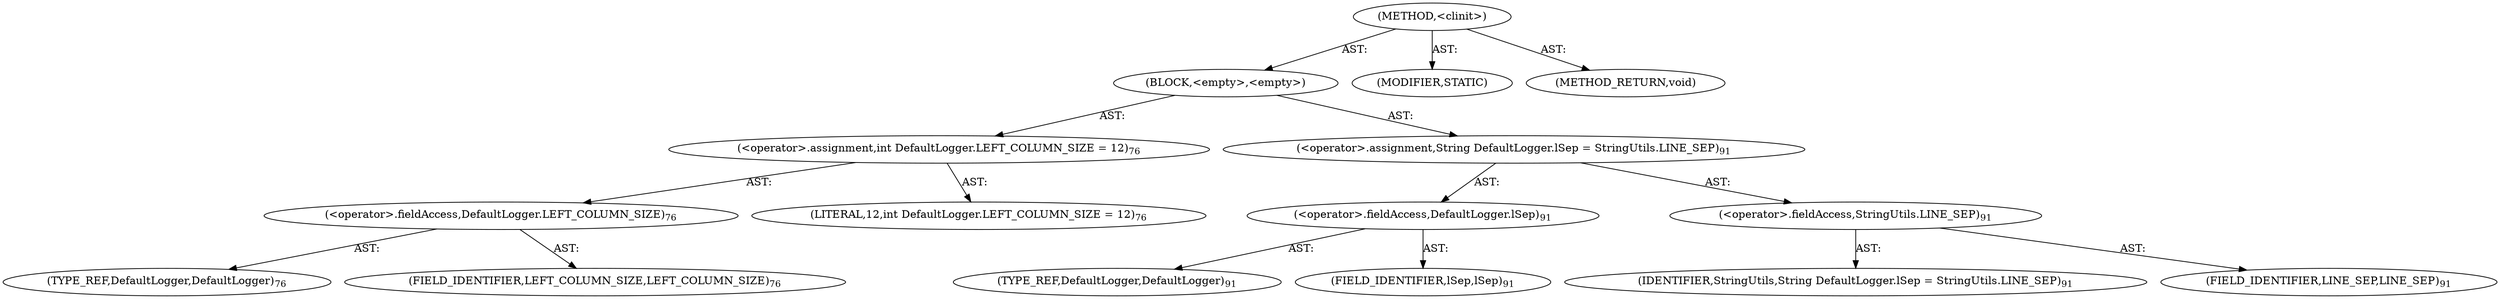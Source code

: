digraph "&lt;clinit&gt;" {  
"111669149711" [label = <(METHOD,&lt;clinit&gt;)> ]
"25769803811" [label = <(BLOCK,&lt;empty&gt;,&lt;empty&gt;)> ]
"30064771231" [label = <(&lt;operator&gt;.assignment,int DefaultLogger.LEFT_COLUMN_SIZE = 12)<SUB>76</SUB>> ]
"30064771232" [label = <(&lt;operator&gt;.fieldAccess,DefaultLogger.LEFT_COLUMN_SIZE)<SUB>76</SUB>> ]
"180388626437" [label = <(TYPE_REF,DefaultLogger,DefaultLogger)<SUB>76</SUB>> ]
"55834574883" [label = <(FIELD_IDENTIFIER,LEFT_COLUMN_SIZE,LEFT_COLUMN_SIZE)<SUB>76</SUB>> ]
"90194313234" [label = <(LITERAL,12,int DefaultLogger.LEFT_COLUMN_SIZE = 12)<SUB>76</SUB>> ]
"30064771233" [label = <(&lt;operator&gt;.assignment,String DefaultLogger.lSep = StringUtils.LINE_SEP)<SUB>91</SUB>> ]
"30064771234" [label = <(&lt;operator&gt;.fieldAccess,DefaultLogger.lSep)<SUB>91</SUB>> ]
"180388626438" [label = <(TYPE_REF,DefaultLogger,DefaultLogger)<SUB>91</SUB>> ]
"55834574884" [label = <(FIELD_IDENTIFIER,lSep,lSep)<SUB>91</SUB>> ]
"30064771235" [label = <(&lt;operator&gt;.fieldAccess,StringUtils.LINE_SEP)<SUB>91</SUB>> ]
"68719476875" [label = <(IDENTIFIER,StringUtils,String DefaultLogger.lSep = StringUtils.LINE_SEP)<SUB>91</SUB>> ]
"55834574885" [label = <(FIELD_IDENTIFIER,LINE_SEP,LINE_SEP)<SUB>91</SUB>> ]
"133143986215" [label = <(MODIFIER,STATIC)> ]
"128849018895" [label = <(METHOD_RETURN,void)> ]
  "111669149711" -> "25769803811"  [ label = "AST: "] 
  "111669149711" -> "133143986215"  [ label = "AST: "] 
  "111669149711" -> "128849018895"  [ label = "AST: "] 
  "25769803811" -> "30064771231"  [ label = "AST: "] 
  "25769803811" -> "30064771233"  [ label = "AST: "] 
  "30064771231" -> "30064771232"  [ label = "AST: "] 
  "30064771231" -> "90194313234"  [ label = "AST: "] 
  "30064771232" -> "180388626437"  [ label = "AST: "] 
  "30064771232" -> "55834574883"  [ label = "AST: "] 
  "30064771233" -> "30064771234"  [ label = "AST: "] 
  "30064771233" -> "30064771235"  [ label = "AST: "] 
  "30064771234" -> "180388626438"  [ label = "AST: "] 
  "30064771234" -> "55834574884"  [ label = "AST: "] 
  "30064771235" -> "68719476875"  [ label = "AST: "] 
  "30064771235" -> "55834574885"  [ label = "AST: "] 
}
